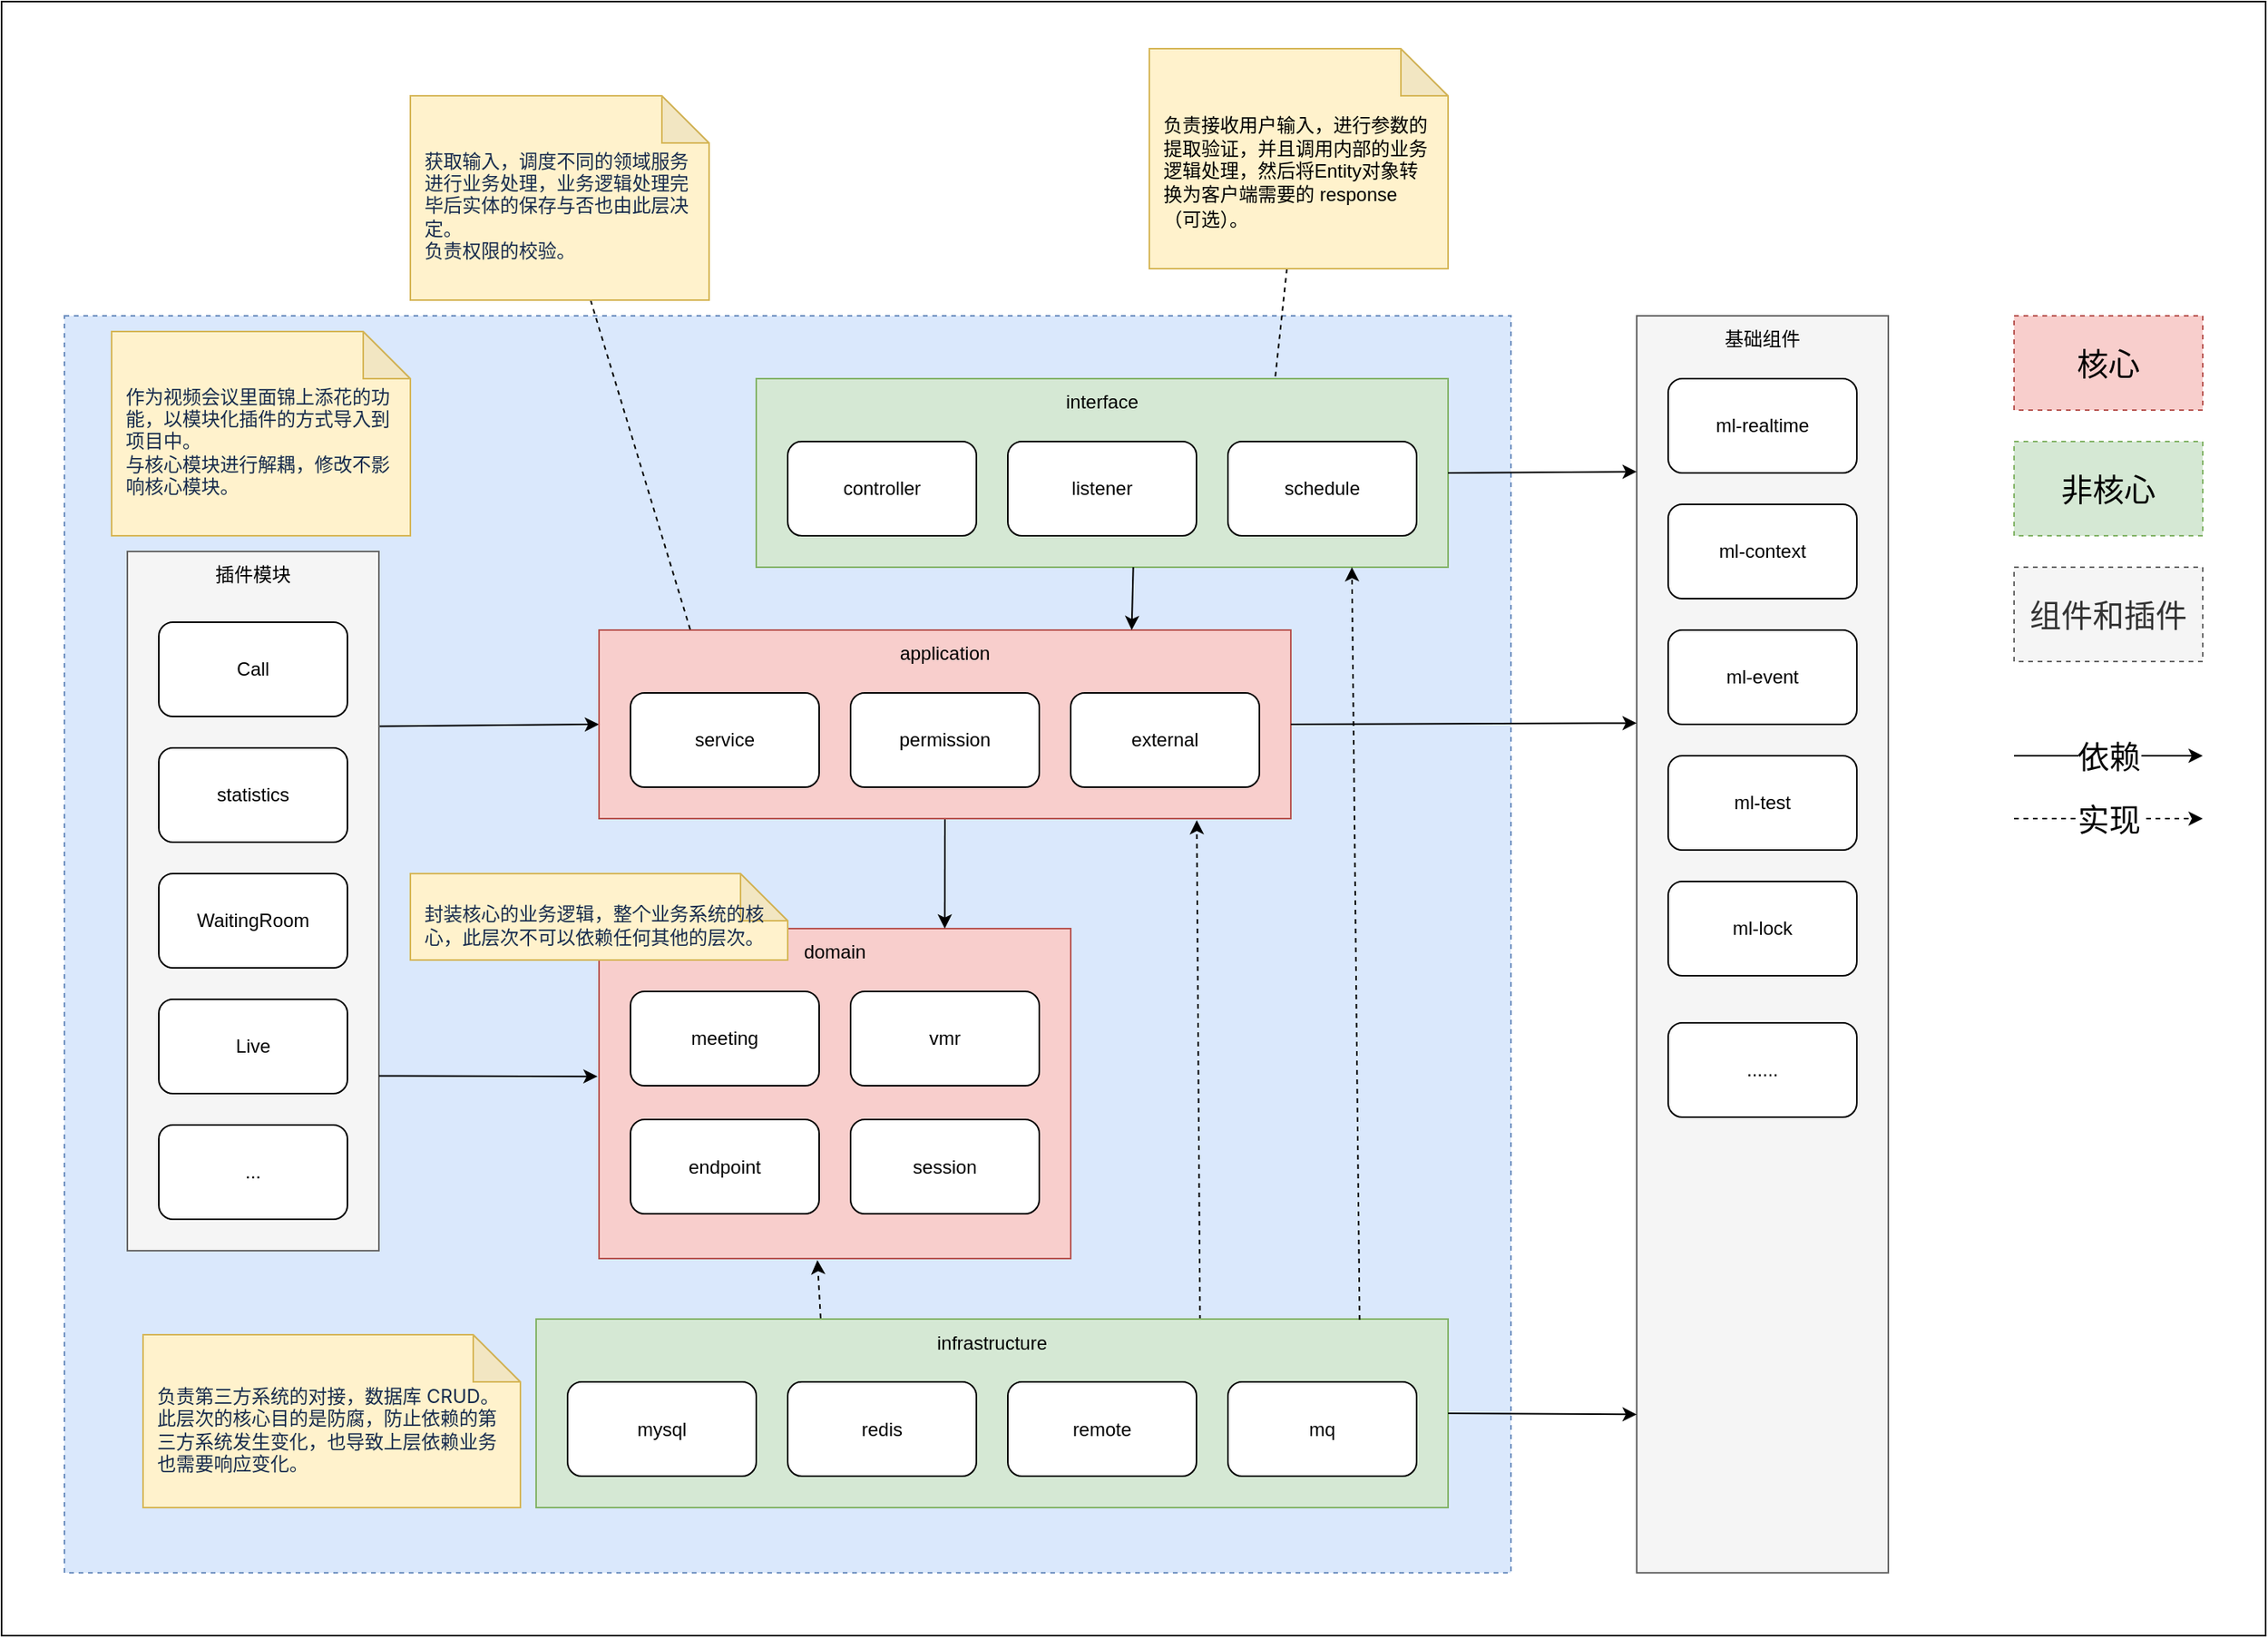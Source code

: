 <mxfile version="22.1.16" type="github">
  <diagram name="第 1 页" id="i8I0qbIGQkquBz6cM1Od">
    <mxGraphModel dx="2261" dy="1999" grid="1" gridSize="10" guides="1" tooltips="1" connect="1" arrows="1" fold="1" page="1" pageScale="1" pageWidth="827" pageHeight="1169" math="0" shadow="0">
      <root>
        <mxCell id="0" />
        <mxCell id="1" parent="0" />
        <mxCell id="KtRh5TlnGI-o3xj1Ij0B-41" value="" style="whiteSpace=wrap;html=1;" vertex="1" parent="1">
          <mxGeometry x="-240" y="-400" width="1440" height="1040" as="geometry" />
        </mxCell>
        <mxCell id="KtRh5TlnGI-o3xj1Ij0B-10" value="" style="whiteSpace=wrap;html=1;dashed=1;fillColor=#dae8fc;strokeColor=#6c8ebf;" vertex="1" parent="1">
          <mxGeometry x="-200" y="-200" width="920" height="800" as="geometry" />
        </mxCell>
        <mxCell id="KtRh5TlnGI-o3xj1Ij0B-8" style="rounded=0;orthogonalLoop=1;jettySize=auto;html=1;exitX=1;exitY=0.25;exitDx=0;exitDy=0;entryX=0;entryY=0.5;entryDx=0;entryDy=0;" edge="1" parent="1" source="LELAaeM1Bo-R83_nBZIY-37" target="LELAaeM1Bo-R83_nBZIY-2">
          <mxGeometry relative="1" as="geometry" />
        </mxCell>
        <mxCell id="LELAaeM1Bo-R83_nBZIY-37" value="" style="rounded=0;whiteSpace=wrap;html=1;fillColor=#f5f5f5;strokeColor=#666666;fontColor=#333333;" parent="1" vertex="1">
          <mxGeometry x="-160" y="-50" width="160" height="445" as="geometry" />
        </mxCell>
        <mxCell id="LELAaeM1Bo-R83_nBZIY-17" value="" style="rounded=0;whiteSpace=wrap;html=1;fillColor=#f8cecc;strokeColor=#b85450;" parent="1" vertex="1">
          <mxGeometry x="140" y="190" width="300" height="210" as="geometry" />
        </mxCell>
        <mxCell id="LELAaeM1Bo-R83_nBZIY-23" style="rounded=0;orthogonalLoop=1;jettySize=auto;html=1;entryX=0.733;entryY=0;entryDx=0;entryDy=0;exitX=0.5;exitY=1;exitDx=0;exitDy=0;entryPerimeter=0;" parent="1" source="LELAaeM1Bo-R83_nBZIY-2" target="LELAaeM1Bo-R83_nBZIY-17" edge="1">
          <mxGeometry relative="1" as="geometry" />
        </mxCell>
        <mxCell id="LELAaeM1Bo-R83_nBZIY-2" value="" style="rounded=0;whiteSpace=wrap;html=1;fillColor=#f8cecc;strokeColor=#b85450;" parent="1" vertex="1">
          <mxGeometry x="140" width="440" height="120" as="geometry" />
        </mxCell>
        <mxCell id="LELAaeM1Bo-R83_nBZIY-3" value="" style="rounded=0;whiteSpace=wrap;html=1;fillColor=#d5e8d4;strokeColor=#82b366;" parent="1" vertex="1">
          <mxGeometry x="240" y="-160" width="440" height="120" as="geometry" />
        </mxCell>
        <mxCell id="LELAaeM1Bo-R83_nBZIY-51" style="rounded=0;orthogonalLoop=1;jettySize=auto;html=1;dashed=1;exitX=0.312;exitY=-0.004;exitDx=0;exitDy=0;exitPerimeter=0;entryX=0.463;entryY=1.005;entryDx=0;entryDy=0;entryPerimeter=0;" parent="1" source="LELAaeM1Bo-R83_nBZIY-4" target="LELAaeM1Bo-R83_nBZIY-17" edge="1">
          <mxGeometry relative="1" as="geometry">
            <mxPoint x="520" y="370" as="targetPoint" />
          </mxGeometry>
        </mxCell>
        <mxCell id="KtRh5TlnGI-o3xj1Ij0B-5" style="rounded=0;orthogonalLoop=1;jettySize=auto;html=1;exitX=0.728;exitY=0.004;exitDx=0;exitDy=0;entryX=0.864;entryY=1.008;entryDx=0;entryDy=0;dashed=1;entryPerimeter=0;exitPerimeter=0;" edge="1" parent="1" source="LELAaeM1Bo-R83_nBZIY-4" target="LELAaeM1Bo-R83_nBZIY-2">
          <mxGeometry relative="1" as="geometry" />
        </mxCell>
        <mxCell id="LELAaeM1Bo-R83_nBZIY-4" value="" style="rounded=0;whiteSpace=wrap;html=1;fillColor=#d5e8d4;strokeColor=#82b366;" parent="1" vertex="1">
          <mxGeometry x="100" y="438.5" width="580" height="120" as="geometry" />
        </mxCell>
        <mxCell id="LELAaeM1Bo-R83_nBZIY-6" value="session" style="rounded=1;whiteSpace=wrap;html=1;" parent="1" vertex="1">
          <mxGeometry x="300" y="311.5" width="120" height="60" as="geometry" />
        </mxCell>
        <mxCell id="LELAaeM1Bo-R83_nBZIY-7" value="endpoint" style="rounded=1;whiteSpace=wrap;html=1;" parent="1" vertex="1">
          <mxGeometry x="160" y="311.5" width="120" height="60" as="geometry" />
        </mxCell>
        <mxCell id="LELAaeM1Bo-R83_nBZIY-11" value="meeting" style="rounded=1;whiteSpace=wrap;html=1;" parent="1" vertex="1">
          <mxGeometry x="160" y="230" width="120" height="60" as="geometry" />
        </mxCell>
        <mxCell id="LELAaeM1Bo-R83_nBZIY-12" value="vmr" style="rounded=1;whiteSpace=wrap;html=1;" parent="1" vertex="1">
          <mxGeometry x="300" y="230" width="120" height="60" as="geometry" />
        </mxCell>
        <mxCell id="LELAaeM1Bo-R83_nBZIY-31" style="edgeStyle=orthogonalEdgeStyle;rounded=0;orthogonalLoop=1;jettySize=auto;html=1;exitX=0.5;exitY=1;exitDx=0;exitDy=0;" parent="1" source="LELAaeM1Bo-R83_nBZIY-17" target="LELAaeM1Bo-R83_nBZIY-17" edge="1">
          <mxGeometry relative="1" as="geometry" />
        </mxCell>
        <mxCell id="LELAaeM1Bo-R83_nBZIY-32" value="domain" style="text;html=1;strokeColor=none;fillColor=none;align=center;verticalAlign=middle;whiteSpace=wrap;rounded=0;" parent="1" vertex="1">
          <mxGeometry x="250" y="190" width="80" height="30" as="geometry" />
        </mxCell>
        <mxCell id="LELAaeM1Bo-R83_nBZIY-33" value="Call" style="rounded=1;whiteSpace=wrap;html=1;" parent="1" vertex="1">
          <mxGeometry x="-140" y="-5" width="120" height="60" as="geometry" />
        </mxCell>
        <mxCell id="LELAaeM1Bo-R83_nBZIY-34" value="statistics" style="rounded=1;whiteSpace=wrap;html=1;" parent="1" vertex="1">
          <mxGeometry x="-140" y="75" width="120" height="60" as="geometry" />
        </mxCell>
        <mxCell id="LELAaeM1Bo-R83_nBZIY-35" value="WaitingRoom" style="rounded=1;whiteSpace=wrap;html=1;" parent="1" vertex="1">
          <mxGeometry x="-140" y="155" width="120" height="60" as="geometry" />
        </mxCell>
        <mxCell id="LELAaeM1Bo-R83_nBZIY-36" value="Live" style="rounded=1;whiteSpace=wrap;html=1;" parent="1" vertex="1">
          <mxGeometry x="-140" y="235" width="120" height="60" as="geometry" />
        </mxCell>
        <mxCell id="LELAaeM1Bo-R83_nBZIY-38" value="external" style="rounded=1;whiteSpace=wrap;html=1;" parent="1" vertex="1">
          <mxGeometry x="440" y="40" width="120" height="60" as="geometry" />
        </mxCell>
        <mxCell id="LELAaeM1Bo-R83_nBZIY-40" value="..." style="rounded=1;whiteSpace=wrap;html=1;" parent="1" vertex="1">
          <mxGeometry x="-140" y="315" width="120" height="60" as="geometry" />
        </mxCell>
        <mxCell id="LELAaeM1Bo-R83_nBZIY-41" value="插件模块" style="text;html=1;strokeColor=none;fillColor=none;align=center;verticalAlign=middle;whiteSpace=wrap;rounded=0;" parent="1" vertex="1">
          <mxGeometry x="-110" y="-50" width="60" height="30" as="geometry" />
        </mxCell>
        <mxCell id="v2mvpird8HXK62l_gIRP-1" value="service" style="rounded=1;whiteSpace=wrap;html=1;" parent="1" vertex="1">
          <mxGeometry x="160" y="40" width="120" height="60" as="geometry" />
        </mxCell>
        <mxCell id="v2mvpird8HXK62l_gIRP-2" value="permission" style="rounded=1;whiteSpace=wrap;html=1;" parent="1" vertex="1">
          <mxGeometry x="300" y="40" width="120" height="60" as="geometry" />
        </mxCell>
        <mxCell id="v2mvpird8HXK62l_gIRP-4" value="application" style="text;html=1;strokeColor=none;fillColor=none;align=center;verticalAlign=middle;whiteSpace=wrap;rounded=0;" parent="1" vertex="1">
          <mxGeometry x="320" width="80" height="30" as="geometry" />
        </mxCell>
        <mxCell id="v2mvpird8HXK62l_gIRP-5" value="" style="endArrow=classic;html=1;rounded=0;exitX=0.545;exitY=1;exitDx=0;exitDy=0;entryX=0.77;entryY=0;entryDx=0;entryDy=0;exitPerimeter=0;entryPerimeter=0;" parent="1" source="LELAaeM1Bo-R83_nBZIY-3" target="LELAaeM1Bo-R83_nBZIY-2" edge="1">
          <mxGeometry width="50" height="50" relative="1" as="geometry">
            <mxPoint x="580" y="100" as="sourcePoint" />
            <mxPoint x="630" y="50" as="targetPoint" />
          </mxGeometry>
        </mxCell>
        <mxCell id="v2mvpird8HXK62l_gIRP-8" value="controller" style="rounded=1;whiteSpace=wrap;html=1;" parent="1" vertex="1">
          <mxGeometry x="260" y="-120" width="120" height="60" as="geometry" />
        </mxCell>
        <mxCell id="v2mvpird8HXK62l_gIRP-9" value="interface" style="text;html=1;strokeColor=none;fillColor=none;align=center;verticalAlign=middle;whiteSpace=wrap;rounded=0;" parent="1" vertex="1">
          <mxGeometry x="420" y="-160" width="80" height="30" as="geometry" />
        </mxCell>
        <mxCell id="v2mvpird8HXK62l_gIRP-10" value="listener" style="rounded=1;whiteSpace=wrap;html=1;" parent="1" vertex="1">
          <mxGeometry x="400" y="-120" width="120" height="60" as="geometry" />
        </mxCell>
        <mxCell id="v2mvpird8HXK62l_gIRP-11" value="schedule" style="rounded=1;whiteSpace=wrap;html=1;" parent="1" vertex="1">
          <mxGeometry x="540" y="-120" width="120" height="60" as="geometry" />
        </mxCell>
        <mxCell id="v2mvpird8HXK62l_gIRP-13" value="infrastructure" style="text;html=1;strokeColor=none;fillColor=none;align=center;verticalAlign=middle;whiteSpace=wrap;rounded=0;" parent="1" vertex="1">
          <mxGeometry x="350" y="438.5" width="80" height="30" as="geometry" />
        </mxCell>
        <mxCell id="v2mvpird8HXK62l_gIRP-14" value="mysql&lt;br&gt;" style="rounded=1;whiteSpace=wrap;html=1;" parent="1" vertex="1">
          <mxGeometry x="120" y="478.5" width="120" height="60" as="geometry" />
        </mxCell>
        <mxCell id="v2mvpird8HXK62l_gIRP-15" value="redis" style="rounded=1;whiteSpace=wrap;html=1;" parent="1" vertex="1">
          <mxGeometry x="260" y="478.5" width="120" height="60" as="geometry" />
        </mxCell>
        <mxCell id="v2mvpird8HXK62l_gIRP-17" value="remote" style="rounded=1;whiteSpace=wrap;html=1;" parent="1" vertex="1">
          <mxGeometry x="400" y="478.5" width="120" height="60" as="geometry" />
        </mxCell>
        <mxCell id="v2mvpird8HXK62l_gIRP-18" value="mq" style="rounded=1;whiteSpace=wrap;html=1;" parent="1" vertex="1">
          <mxGeometry x="540" y="478.5" width="120" height="60" as="geometry" />
        </mxCell>
        <mxCell id="KtRh5TlnGI-o3xj1Ij0B-6" style="rounded=0;orthogonalLoop=1;jettySize=auto;html=1;exitX=0.903;exitY=0.004;exitDx=0;exitDy=0;entryX=0.861;entryY=1;entryDx=0;entryDy=0;dashed=1;exitPerimeter=0;entryPerimeter=0;" edge="1" parent="1" source="LELAaeM1Bo-R83_nBZIY-4" target="LELAaeM1Bo-R83_nBZIY-3">
          <mxGeometry relative="1" as="geometry">
            <mxPoint x="545" y="449" as="sourcePoint" />
            <mxPoint x="480" y="250" as="targetPoint" />
          </mxGeometry>
        </mxCell>
        <mxCell id="KtRh5TlnGI-o3xj1Ij0B-9" style="rounded=0;orthogonalLoop=1;jettySize=auto;html=1;exitX=1;exitY=0.75;exitDx=0;exitDy=0;entryX=-0.003;entryY=0.448;entryDx=0;entryDy=0;entryPerimeter=0;" edge="1" parent="1" source="LELAaeM1Bo-R83_nBZIY-37" target="LELAaeM1Bo-R83_nBZIY-17">
          <mxGeometry relative="1" as="geometry">
            <mxPoint y="281" as="sourcePoint" />
            <mxPoint x="140" y="280" as="targetPoint" />
          </mxGeometry>
        </mxCell>
        <mxCell id="KtRh5TlnGI-o3xj1Ij0B-11" value="" style="whiteSpace=wrap;html=1;fillColor=#f5f5f5;fontColor=#333333;strokeColor=#666666;" vertex="1" parent="1">
          <mxGeometry x="800" y="-200" width="160" height="800" as="geometry" />
        </mxCell>
        <mxCell id="KtRh5TlnGI-o3xj1Ij0B-12" value="&lt;font style=&quot;font-size: 20px;&quot;&gt;核心&lt;/font&gt;" style="rounded=0;whiteSpace=wrap;html=1;fillColor=#f8cecc;strokeColor=#b85450;dashed=1;" vertex="1" parent="1">
          <mxGeometry x="1040" y="-200" width="120" height="60" as="geometry" />
        </mxCell>
        <mxCell id="KtRh5TlnGI-o3xj1Ij0B-13" value="&lt;font style=&quot;font-size: 20px;&quot;&gt;非核心&lt;/font&gt;" style="rounded=0;whiteSpace=wrap;html=1;fillColor=#d5e8d4;strokeColor=#82b366;dashed=1;" vertex="1" parent="1">
          <mxGeometry x="1040" y="-120" width="120" height="60" as="geometry" />
        </mxCell>
        <mxCell id="KtRh5TlnGI-o3xj1Ij0B-15" value="" style="endArrow=classic;html=1;rounded=0;targetPerimeterSpacing=0;jumpSize=6;" edge="1" parent="1">
          <mxGeometry width="50" height="50" relative="1" as="geometry">
            <mxPoint x="1040" y="80" as="sourcePoint" />
            <mxPoint x="1160" y="80" as="targetPoint" />
          </mxGeometry>
        </mxCell>
        <mxCell id="KtRh5TlnGI-o3xj1Ij0B-16" value="&lt;font style=&quot;font-size: 20px;&quot;&gt;依赖&lt;/font&gt;" style="edgeLabel;html=1;align=center;verticalAlign=middle;resizable=0;points=[];" vertex="1" connectable="0" parent="KtRh5TlnGI-o3xj1Ij0B-15">
          <mxGeometry x="0.117" y="-3" relative="1" as="geometry">
            <mxPoint x="-7" y="-3" as="offset" />
          </mxGeometry>
        </mxCell>
        <mxCell id="KtRh5TlnGI-o3xj1Ij0B-17" value="" style="endArrow=classic;html=1;rounded=0;dashed=1;" edge="1" parent="1">
          <mxGeometry width="50" height="50" relative="1" as="geometry">
            <mxPoint x="1040" y="120" as="sourcePoint" />
            <mxPoint x="1160" y="120" as="targetPoint" />
          </mxGeometry>
        </mxCell>
        <mxCell id="KtRh5TlnGI-o3xj1Ij0B-18" value="&lt;font style=&quot;font-size: 20px;&quot;&gt;实现&lt;/font&gt;" style="edgeLabel;html=1;align=center;verticalAlign=middle;resizable=0;points=[];" vertex="1" connectable="0" parent="KtRh5TlnGI-o3xj1Ij0B-17">
          <mxGeometry x="0.117" y="-3" relative="1" as="geometry">
            <mxPoint x="-7" y="-3" as="offset" />
          </mxGeometry>
        </mxCell>
        <mxCell id="KtRh5TlnGI-o3xj1Ij0B-19" value="&lt;font style=&quot;font-size: 20px;&quot;&gt;组件和插件&lt;/font&gt;" style="rounded=0;whiteSpace=wrap;html=1;fillColor=#f5f5f5;strokeColor=#666666;fontColor=#333333;dashed=1;" vertex="1" parent="1">
          <mxGeometry x="1040" y="-40" width="120" height="60" as="geometry" />
        </mxCell>
        <mxCell id="KtRh5TlnGI-o3xj1Ij0B-20" value="ml-realtime" style="rounded=1;whiteSpace=wrap;html=1;" vertex="1" parent="1">
          <mxGeometry x="820" y="-160" width="120" height="60" as="geometry" />
        </mxCell>
        <mxCell id="KtRh5TlnGI-o3xj1Ij0B-21" value="基础组件" style="text;html=1;strokeColor=none;fillColor=none;align=center;verticalAlign=middle;whiteSpace=wrap;rounded=0;" vertex="1" parent="1">
          <mxGeometry x="840" y="-200" width="80" height="30" as="geometry" />
        </mxCell>
        <mxCell id="KtRh5TlnGI-o3xj1Ij0B-22" value="ml-context" style="rounded=1;whiteSpace=wrap;html=1;" vertex="1" parent="1">
          <mxGeometry x="820" y="-80" width="120" height="60" as="geometry" />
        </mxCell>
        <mxCell id="KtRh5TlnGI-o3xj1Ij0B-23" value="ml-event" style="rounded=1;whiteSpace=wrap;html=1;" vertex="1" parent="1">
          <mxGeometry x="820" width="120" height="60" as="geometry" />
        </mxCell>
        <mxCell id="KtRh5TlnGI-o3xj1Ij0B-24" value="ml-test" style="rounded=1;whiteSpace=wrap;html=1;" vertex="1" parent="1">
          <mxGeometry x="820" y="80" width="120" height="60" as="geometry" />
        </mxCell>
        <mxCell id="KtRh5TlnGI-o3xj1Ij0B-25" value="ml-lock" style="rounded=1;whiteSpace=wrap;html=1;" vertex="1" parent="1">
          <mxGeometry x="820" y="160" width="120" height="60" as="geometry" />
        </mxCell>
        <mxCell id="KtRh5TlnGI-o3xj1Ij0B-26" value="......" style="rounded=1;whiteSpace=wrap;html=1;" vertex="1" parent="1">
          <mxGeometry x="820" y="250" width="120" height="60" as="geometry" />
        </mxCell>
        <mxCell id="KtRh5TlnGI-o3xj1Ij0B-28" value="" style="endArrow=classic;html=1;rounded=0;exitX=1;exitY=0.5;exitDx=0;exitDy=0;entryX=0;entryY=0.124;entryDx=0;entryDy=0;entryPerimeter=0;" edge="1" parent="1" source="LELAaeM1Bo-R83_nBZIY-3" target="KtRh5TlnGI-o3xj1Ij0B-11">
          <mxGeometry width="50" height="50" relative="1" as="geometry">
            <mxPoint x="490" y="-30" as="sourcePoint" />
            <mxPoint x="489" y="10" as="targetPoint" />
          </mxGeometry>
        </mxCell>
        <mxCell id="KtRh5TlnGI-o3xj1Ij0B-29" value="" style="endArrow=classic;html=1;rounded=0;exitX=1;exitY=0.5;exitDx=0;exitDy=0;entryX=0;entryY=0.324;entryDx=0;entryDy=0;entryPerimeter=0;" edge="1" parent="1" source="LELAaeM1Bo-R83_nBZIY-2" target="KtRh5TlnGI-o3xj1Ij0B-11">
          <mxGeometry width="50" height="50" relative="1" as="geometry">
            <mxPoint x="690" y="-90" as="sourcePoint" />
            <mxPoint x="810" y="-91" as="targetPoint" />
          </mxGeometry>
        </mxCell>
        <mxCell id="KtRh5TlnGI-o3xj1Ij0B-31" value="" style="endArrow=classic;html=1;rounded=0;exitX=1;exitY=0.5;exitDx=0;exitDy=0;entryX=0;entryY=0.874;entryDx=0;entryDy=0;entryPerimeter=0;" edge="1" parent="1" source="LELAaeM1Bo-R83_nBZIY-4" target="KtRh5TlnGI-o3xj1Ij0B-11">
          <mxGeometry width="50" height="50" relative="1" as="geometry">
            <mxPoint x="590" y="70" as="sourcePoint" />
            <mxPoint x="810" y="69" as="targetPoint" />
          </mxGeometry>
        </mxCell>
        <mxCell id="KtRh5TlnGI-o3xj1Ij0B-34" style="rounded=0;orthogonalLoop=1;jettySize=auto;html=1;entryX=0.75;entryY=0;entryDx=0;entryDy=0;endArrow=none;endFill=0;dashed=1;" edge="1" parent="1" source="KtRh5TlnGI-o3xj1Ij0B-32" target="LELAaeM1Bo-R83_nBZIY-3">
          <mxGeometry relative="1" as="geometry" />
        </mxCell>
        <mxCell id="KtRh5TlnGI-o3xj1Ij0B-32" value="&lt;div style=&quot;text-align: left;&quot;&gt;负责接收用户输入，进行参数的提取验证，并且调用内部的业务逻辑处理，然后将Entity对象转换为客户端需要的 response（可选）。&lt;font face=&quot;-apple-system, system-ui, Segoe UI, Roboto, Oxygen, Ubuntu, Fira Sans, Droid Sans, Helvetica Neue, sans-serif&quot; color=&quot;#172b4d&quot;&gt;&lt;span style=&quot;font-size: 14px;&quot;&gt;&lt;br&gt;&lt;/span&gt;&lt;/font&gt;&lt;/div&gt;" style="shape=note;whiteSpace=wrap;html=1;backgroundOutline=1;darkOpacity=0.05;fillColor=#fff2cc;strokeColor=#d6b656;spacingLeft=8;spacingRight=8;spacingTop=8;spacingBottom=-10;" vertex="1" parent="1">
          <mxGeometry x="490" y="-370" width="190" height="140" as="geometry" />
        </mxCell>
        <mxCell id="KtRh5TlnGI-o3xj1Ij0B-36" style="rounded=0;orthogonalLoop=1;jettySize=auto;html=1;entryX=0.132;entryY=0;entryDx=0;entryDy=0;dashed=1;endArrow=none;endFill=0;entryPerimeter=0;" edge="1" parent="1" source="KtRh5TlnGI-o3xj1Ij0B-35" target="LELAaeM1Bo-R83_nBZIY-2">
          <mxGeometry relative="1" as="geometry" />
        </mxCell>
        <mxCell id="KtRh5TlnGI-o3xj1Ij0B-35" value="&lt;div style=&quot;text-align: left;&quot;&gt;&lt;font face=&quot;-apple-system, system-ui, Segoe UI, Roboto, Oxygen, Ubuntu, Fira Sans, Droid Sans, Helvetica Neue, sans-serif&quot; color=&quot;#172b4d&quot;&gt;&lt;div style=&quot;&quot;&gt;&lt;span style=&quot;background-color: initial;&quot;&gt;获取输入，调度不同的领域服务进行业务处理，业务逻辑处理完毕后实体的保存与否也由此层决定。&lt;/span&gt;&lt;br&gt;&lt;span style=&quot;background-color: initial;&quot;&gt;负责权限的校验。&lt;/span&gt;&lt;br&gt;&lt;/div&gt;&lt;/font&gt;&lt;/div&gt;" style="shape=note;whiteSpace=wrap;html=1;backgroundOutline=1;darkOpacity=0.05;fillColor=#fff2cc;strokeColor=#d6b656;spacingLeft=8;spacingRight=8;spacingBottom=-10;" vertex="1" parent="1">
          <mxGeometry x="20" y="-340" width="190" height="130" as="geometry" />
        </mxCell>
        <mxCell id="KtRh5TlnGI-o3xj1Ij0B-37" value="&lt;div style=&quot;text-align: left;&quot;&gt;&lt;font face=&quot;-apple-system, system-ui, Segoe UI, Roboto, Oxygen, Ubuntu, Fira Sans, Droid Sans, Helvetica Neue, sans-serif&quot; color=&quot;#172b4d&quot;&gt;&lt;div style=&quot;&quot;&gt;作为视频会议里面锦上添花的功能，以模块化插件的方式导入到项目中。&lt;br&gt;与核心模块进行解耦，修改不影响核心模块。&lt;/div&gt;&lt;/font&gt;&lt;/div&gt;" style="shape=note;whiteSpace=wrap;html=1;backgroundOutline=1;darkOpacity=0.05;fillColor=#fff2cc;strokeColor=#d6b656;spacingLeft=8;spacingRight=8;spacingBottom=-10;" vertex="1" parent="1">
          <mxGeometry x="-170" y="-190" width="190" height="130" as="geometry" />
        </mxCell>
        <mxCell id="KtRh5TlnGI-o3xj1Ij0B-38" value="&lt;div style=&quot;text-align: left;&quot;&gt;&lt;font face=&quot;-apple-system, system-ui, Segoe UI, Roboto, Oxygen, Ubuntu, Fira Sans, Droid Sans, Helvetica Neue, sans-serif&quot; color=&quot;#172b4d&quot;&gt;&lt;div style=&quot;&quot;&gt;封装核心的业务逻辑，整个业务系统的核心，此层次不可以依赖任何其他的层次。&lt;br&gt;&lt;/div&gt;&lt;/font&gt;&lt;/div&gt;" style="shape=note;whiteSpace=wrap;html=1;backgroundOutline=1;darkOpacity=0.05;fillColor=#fff2cc;strokeColor=#d6b656;spacingLeft=8;spacingRight=8;spacingBottom=-10;" vertex="1" parent="1">
          <mxGeometry x="20" y="155" width="240" height="55" as="geometry" />
        </mxCell>
        <mxCell id="KtRh5TlnGI-o3xj1Ij0B-40" value="&lt;div style=&quot;text-align: left;&quot;&gt;&lt;font face=&quot;-apple-system, system-ui, Segoe UI, Roboto, Oxygen, Ubuntu, Fira Sans, Droid Sans, Helvetica Neue, sans-serif&quot; color=&quot;#172b4d&quot;&gt;&lt;div style=&quot;&quot;&gt;负责第三方系统的对接，数据库 CRUD。此层次的核心目的是防腐，防止依赖的第三方系统发生变化，也导致上层依赖业务也需要响应变化。&lt;br&gt;&lt;/div&gt;&lt;/font&gt;&lt;/div&gt;" style="shape=note;whiteSpace=wrap;html=1;backgroundOutline=1;darkOpacity=0.05;fillColor=#fff2cc;strokeColor=#d6b656;spacingLeft=8;spacingRight=8;spacingBottom=-10;" vertex="1" parent="1">
          <mxGeometry x="-150" y="448.5" width="240" height="110" as="geometry" />
        </mxCell>
      </root>
    </mxGraphModel>
  </diagram>
</mxfile>
